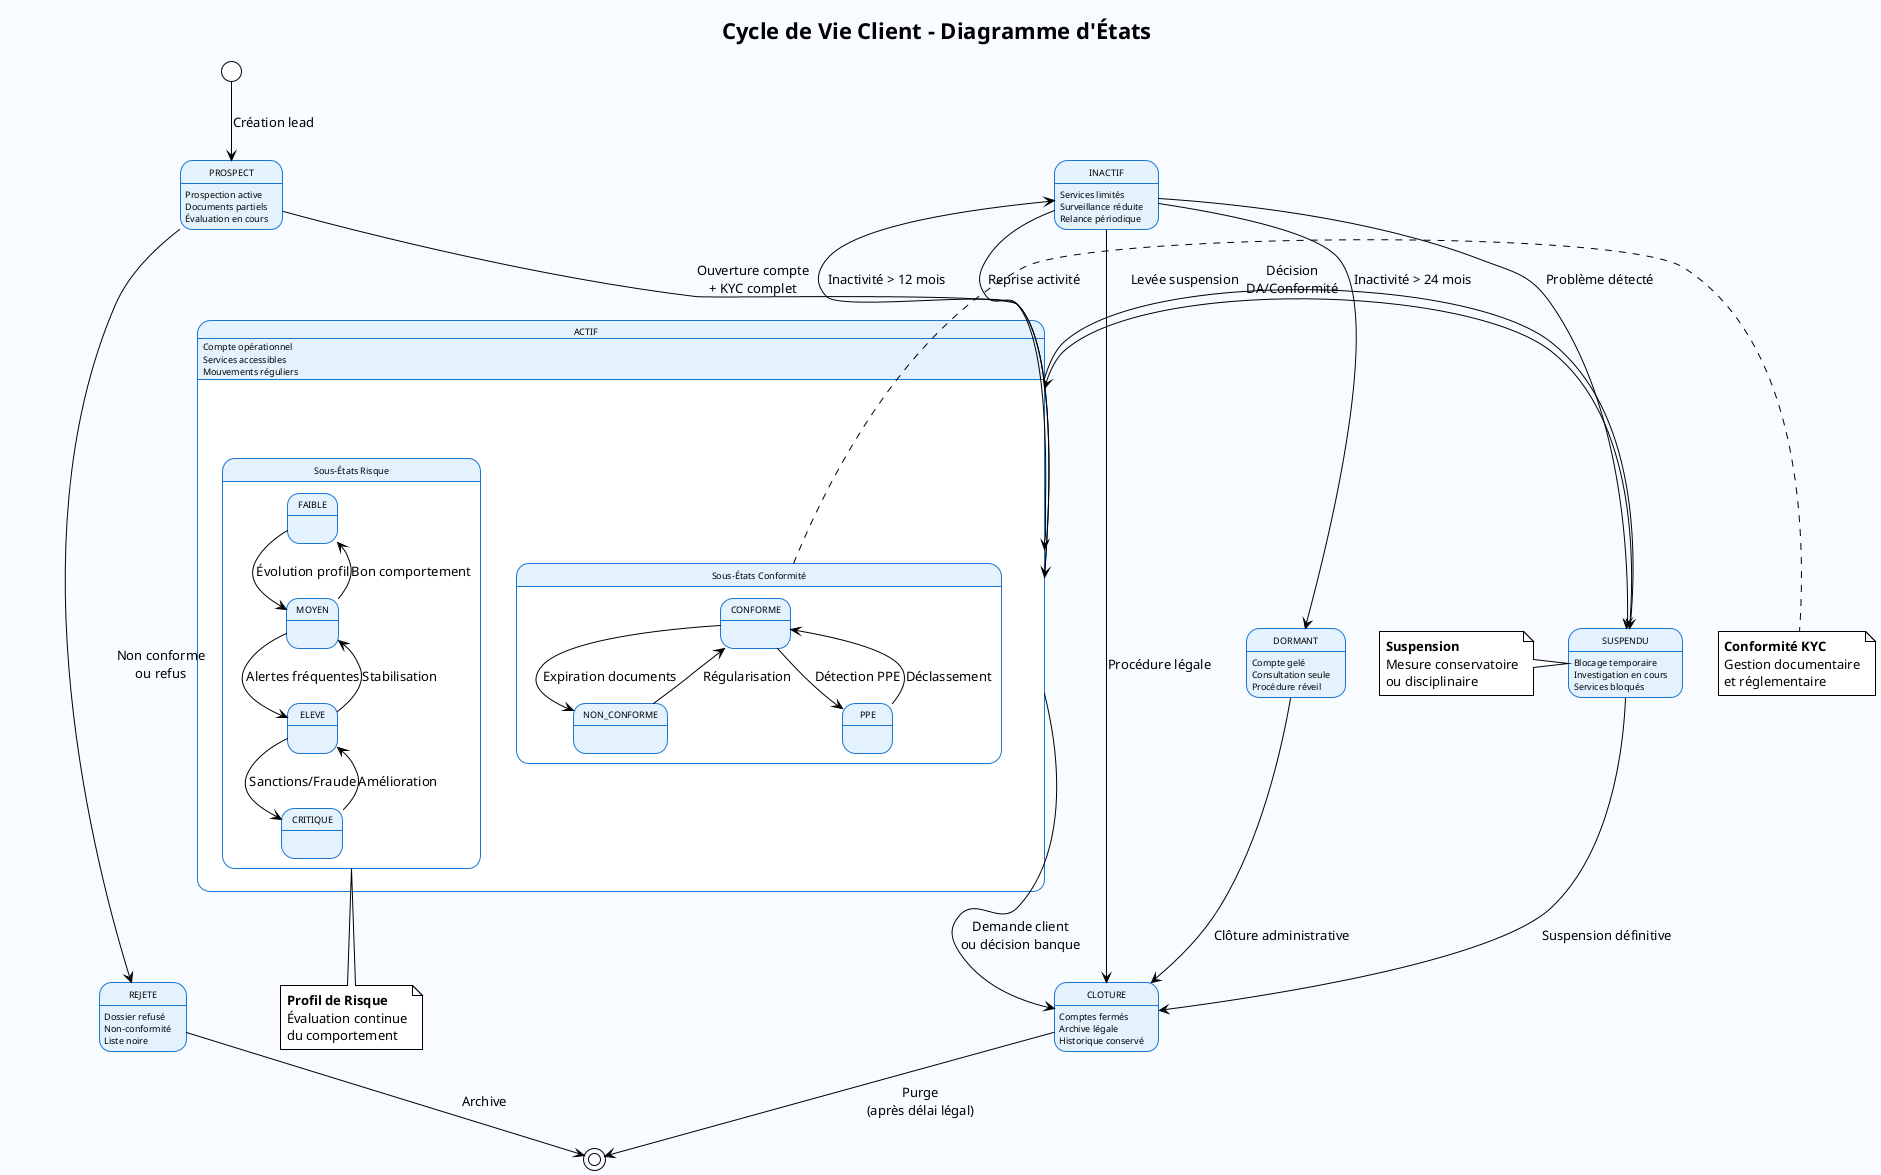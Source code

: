 @startuml Etat_CycleVieClient
!theme plain
skinparam backgroundColor #F8FBFF
skinparam state {
    BackgroundColor #E3F2FD
    BorderColor #1976D2
    FontSize 9
}
skinparam note FontSize 8

title Cycle de Vie Client - Diagramme d'États

[*] --> PROSPECT : Création lead

state PROSPECT {
    PROSPECT : Prospection active
    PROSPECT : Documents partiels
    PROSPECT : Évaluation en cours
}

PROSPECT --> ACTIF : Ouverture compte\n+ KYC complet
PROSPECT --> REJETE : Non conforme\nou refus

state ACTIF {
    ACTIF : Compte opérationnel
    ACTIF : Services accessibles
    ACTIF : Mouvements réguliers
    
    state "Sous-États Conformité" as CONF {
        CONFORME --> NON_CONFORME : Expiration documents
        NON_CONFORME --> CONFORME : Régularisation
        CONFORME --> PPE : Détection PPE
        PPE --> CONFORME : Déclassement
    }
    
    state "Sous-États Risque" as RISQ {
        FAIBLE --> MOYEN : Évolution profil
        MOYEN --> ELEVE : Alertes fréquentes
        ELEVE --> CRITIQUE : Sanctions/Fraude
        CRITIQUE --> ELEVE : Amélioration
        ELEVE --> MOYEN : Stabilisation
        MOYEN --> FAIBLE : Bon comportement
    }
}

ACTIF --> INACTIF : Inactivité > 12 mois
INACTIF --> ACTIF : Reprise activité
INACTIF --> DORMANT : Inactivité > 24 mois

state INACTIF {
    INACTIF : Services limités
    INACTIF : Surveillance réduite
    INACTIF : Relance périodique
}

state DORMANT {
    DORMANT : Compte gelé
    DORMANT : Consultation seule
    DORMANT : Procédure réveil
}

ACTIF --> SUSPENDU : Décision\nDA/Conformité
INACTIF --> SUSPENDU : Problème détecté
SUSPENDU --> ACTIF : Levée suspension
SUSPENDU --> CLOTURE : Suspension définitive

state SUSPENDU {
    SUSPENDU : Blocage temporaire
    SUSPENDU : Investigation en cours
    SUSPENDU : Services bloqués
}

DORMANT --> CLOTURE : Clôture administrative
ACTIF --> CLOTURE : Demande client\nou décision banque
INACTIF --> CLOTURE : Procédure légale

state CLOTURE {
    CLOTURE : Comptes fermés
    CLOTURE : Archive légale
    CLOTURE : Historique conservé
}

CLOTURE --> [*] : Purge\n(après délai légal)

state REJETE {
    REJETE : Dossier refusé
    REJETE : Non-conformité
    REJETE : Liste noire
}

REJETE --> [*] : Archive

note right of CONF
**Conformité KYC**
Gestion documentaire
et réglementaire
end note

note bottom of RISQ
**Profil de Risque**
Évaluation continue
du comportement
end note

note left of SUSPENDU
**Suspension**
Mesure conservatoire
ou disciplinaire
end note

@enduml
